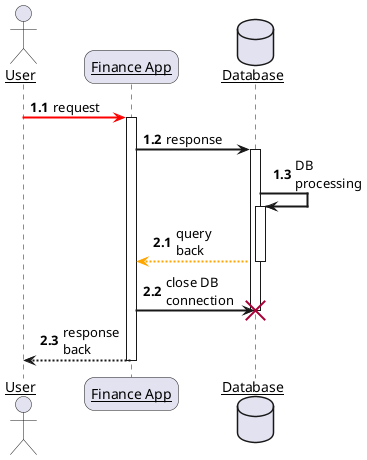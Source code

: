 @startuml sequencedemoactivations
skinparam sequenceArrowThickness 2
skinparam roundcorner 20
skinparam maxmessagesize 60
skinparam sequenceParticipant underline
actor User as User
participant "Finance App" as App 
database Database as DB
autonumber "<b>."
autoactivate on
autonumber 1.1
User -[#red]> App: request 
App -> DB: response
DB -> DB: DB processing 
autonumber inc A
DB --[#FFA500]> App: query back 
App -> DB !!: close DB connection 
App --> User: response back
@enduml